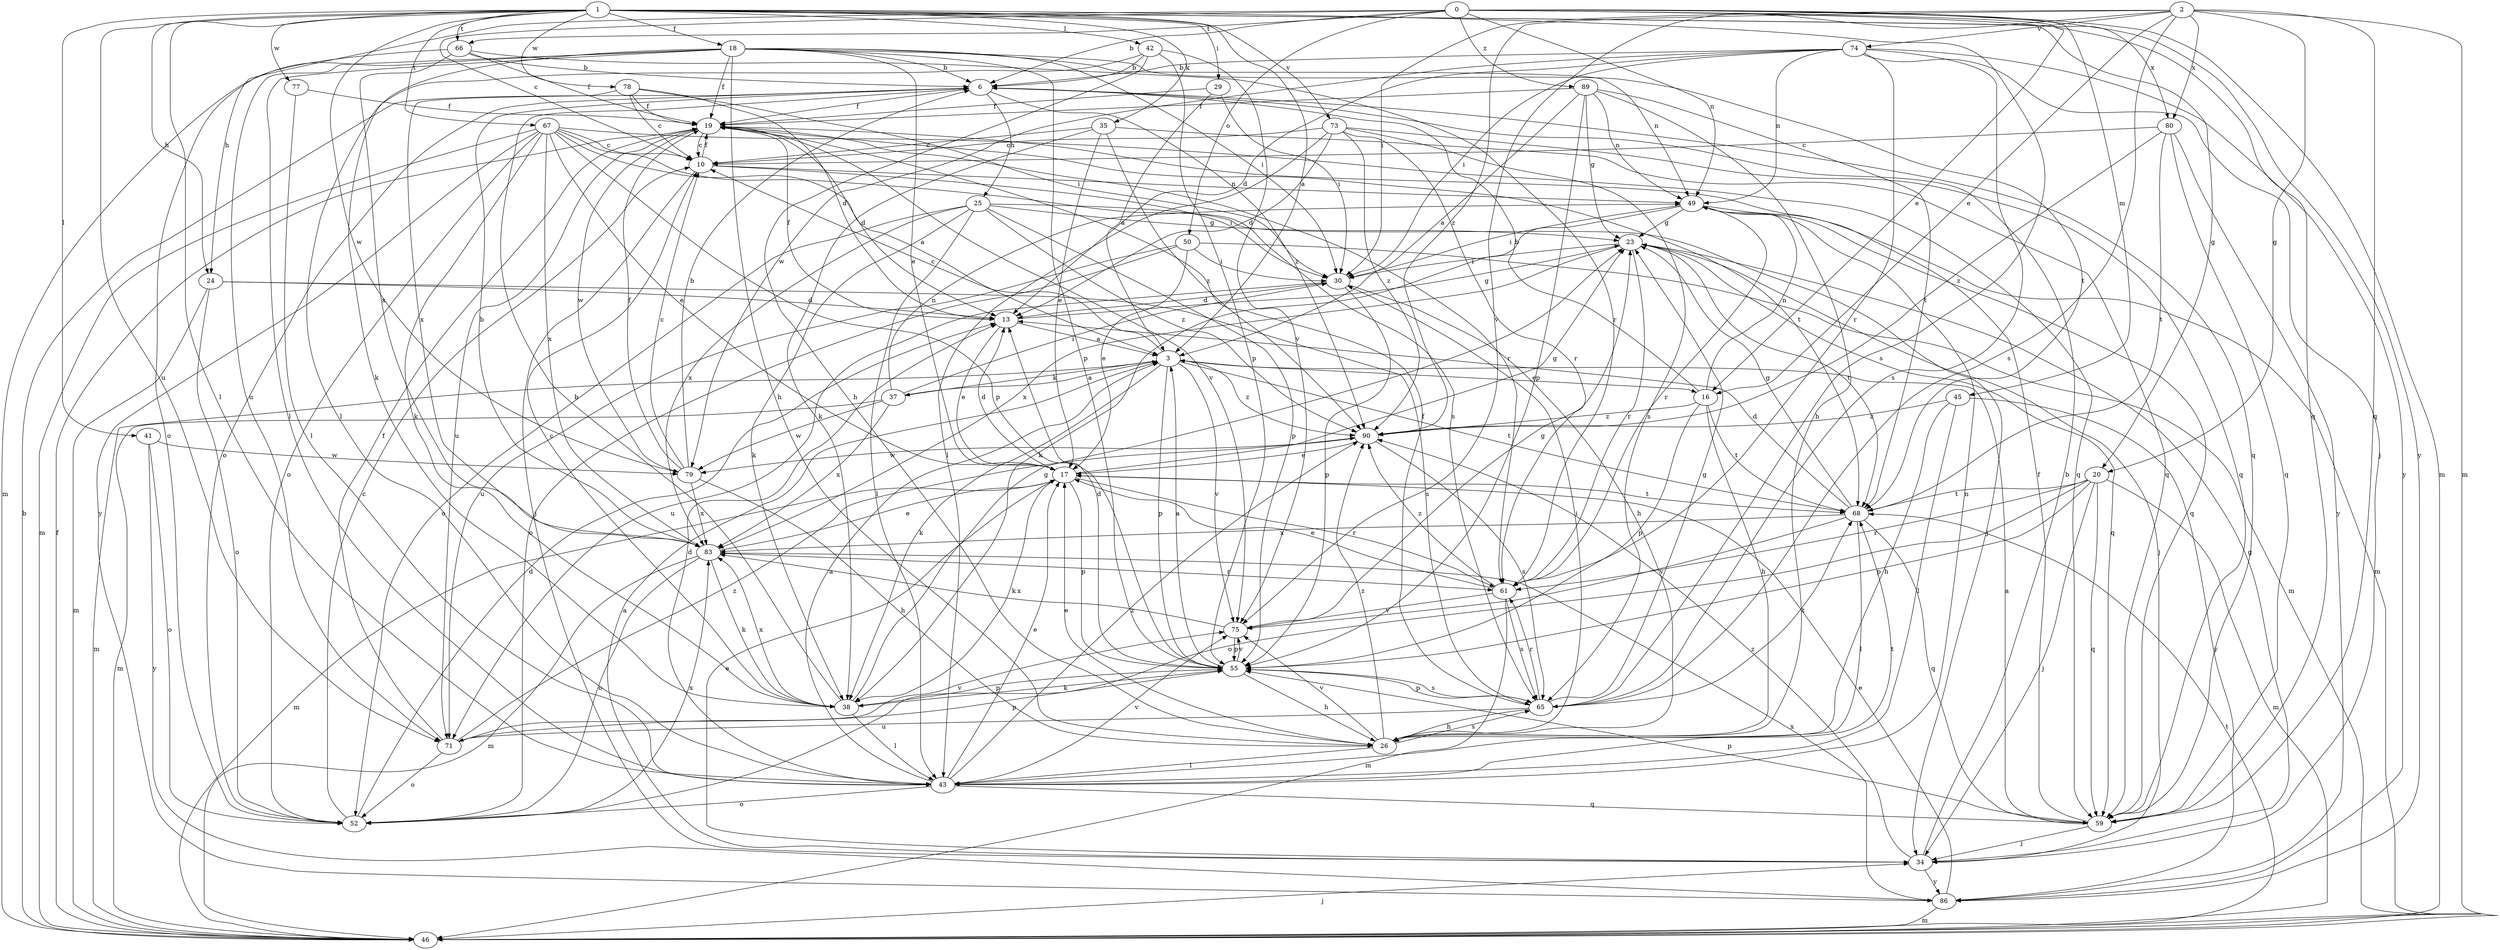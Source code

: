 strict digraph  {
0;
1;
2;
3;
6;
10;
13;
16;
17;
18;
19;
20;
23;
24;
25;
26;
29;
30;
34;
35;
37;
38;
41;
42;
43;
45;
46;
49;
50;
52;
55;
59;
61;
65;
66;
67;
68;
71;
73;
74;
75;
77;
78;
79;
80;
83;
86;
89;
90;
0 -> 6  [label=b];
0 -> 10  [label=c];
0 -> 16  [label=e];
0 -> 24  [label=h];
0 -> 45  [label=m];
0 -> 46  [label=m];
0 -> 49  [label=n];
0 -> 50  [label=o];
0 -> 66  [label=t];
0 -> 80  [label=x];
0 -> 86  [label=y];
0 -> 89  [label=z];
1 -> 3  [label=a];
1 -> 18  [label=f];
1 -> 20  [label=g];
1 -> 24  [label=h];
1 -> 29  [label=i];
1 -> 35  [label=k];
1 -> 41  [label=l];
1 -> 42  [label=l];
1 -> 43  [label=l];
1 -> 59  [label=q];
1 -> 65  [label=s];
1 -> 66  [label=t];
1 -> 67  [label=t];
1 -> 71  [label=u];
1 -> 73  [label=v];
1 -> 77  [label=w];
1 -> 78  [label=w];
1 -> 79  [label=w];
2 -> 16  [label=e];
2 -> 20  [label=g];
2 -> 30  [label=i];
2 -> 46  [label=m];
2 -> 59  [label=q];
2 -> 65  [label=s];
2 -> 74  [label=v];
2 -> 75  [label=v];
2 -> 80  [label=x];
2 -> 90  [label=z];
3 -> 10  [label=c];
3 -> 16  [label=e];
3 -> 37  [label=k];
3 -> 38  [label=k];
3 -> 46  [label=m];
3 -> 55  [label=p];
3 -> 68  [label=t];
3 -> 75  [label=v];
3 -> 90  [label=z];
6 -> 19  [label=f];
6 -> 25  [label=h];
6 -> 52  [label=o];
6 -> 59  [label=q];
6 -> 90  [label=z];
10 -> 19  [label=f];
10 -> 30  [label=i];
10 -> 34  [label=j];
10 -> 49  [label=n];
13 -> 3  [label=a];
13 -> 17  [label=e];
13 -> 19  [label=f];
13 -> 23  [label=g];
16 -> 6  [label=b];
16 -> 26  [label=h];
16 -> 49  [label=n];
16 -> 55  [label=p];
16 -> 68  [label=t];
16 -> 90  [label=z];
17 -> 13  [label=d];
17 -> 23  [label=g];
17 -> 38  [label=k];
17 -> 46  [label=m];
17 -> 55  [label=p];
17 -> 61  [label=r];
17 -> 68  [label=t];
18 -> 6  [label=b];
18 -> 17  [label=e];
18 -> 19  [label=f];
18 -> 26  [label=h];
18 -> 30  [label=i];
18 -> 38  [label=k];
18 -> 43  [label=l];
18 -> 46  [label=m];
18 -> 49  [label=n];
18 -> 55  [label=p];
18 -> 68  [label=t];
18 -> 71  [label=u];
19 -> 10  [label=c];
19 -> 13  [label=d];
19 -> 61  [label=r];
19 -> 68  [label=t];
19 -> 71  [label=u];
19 -> 75  [label=v];
19 -> 79  [label=w];
20 -> 34  [label=j];
20 -> 46  [label=m];
20 -> 52  [label=o];
20 -> 55  [label=p];
20 -> 59  [label=q];
20 -> 61  [label=r];
20 -> 68  [label=t];
23 -> 30  [label=i];
23 -> 34  [label=j];
23 -> 59  [label=q];
23 -> 61  [label=r];
23 -> 68  [label=t];
23 -> 83  [label=x];
24 -> 13  [label=d];
24 -> 46  [label=m];
24 -> 52  [label=o];
24 -> 65  [label=s];
25 -> 23  [label=g];
25 -> 34  [label=j];
25 -> 38  [label=k];
25 -> 43  [label=l];
25 -> 52  [label=o];
25 -> 55  [label=p];
25 -> 83  [label=x];
25 -> 90  [label=z];
26 -> 17  [label=e];
26 -> 30  [label=i];
26 -> 43  [label=l];
26 -> 65  [label=s];
26 -> 75  [label=v];
26 -> 90  [label=z];
29 -> 3  [label=a];
29 -> 19  [label=f];
29 -> 30  [label=i];
30 -> 13  [label=d];
30 -> 26  [label=h];
30 -> 55  [label=p];
30 -> 71  [label=u];
34 -> 3  [label=a];
34 -> 6  [label=b];
34 -> 17  [label=e];
34 -> 23  [label=g];
34 -> 86  [label=y];
34 -> 90  [label=z];
35 -> 10  [label=c];
35 -> 17  [label=e];
35 -> 38  [label=k];
35 -> 59  [label=q];
35 -> 90  [label=z];
37 -> 3  [label=a];
37 -> 30  [label=i];
37 -> 46  [label=m];
37 -> 49  [label=n];
37 -> 79  [label=w];
37 -> 83  [label=x];
38 -> 6  [label=b];
38 -> 10  [label=c];
38 -> 23  [label=g];
38 -> 43  [label=l];
38 -> 55  [label=p];
38 -> 83  [label=x];
41 -> 52  [label=o];
41 -> 79  [label=w];
41 -> 86  [label=y];
42 -> 6  [label=b];
42 -> 26  [label=h];
42 -> 43  [label=l];
42 -> 55  [label=p];
42 -> 75  [label=v];
43 -> 3  [label=a];
43 -> 13  [label=d];
43 -> 17  [label=e];
43 -> 49  [label=n];
43 -> 52  [label=o];
43 -> 59  [label=q];
43 -> 68  [label=t];
43 -> 75  [label=v];
43 -> 90  [label=z];
45 -> 26  [label=h];
45 -> 43  [label=l];
45 -> 86  [label=y];
45 -> 90  [label=z];
46 -> 6  [label=b];
46 -> 19  [label=f];
46 -> 34  [label=j];
46 -> 68  [label=t];
49 -> 23  [label=g];
49 -> 30  [label=i];
49 -> 38  [label=k];
49 -> 46  [label=m];
49 -> 59  [label=q];
49 -> 61  [label=r];
50 -> 17  [label=e];
50 -> 30  [label=i];
50 -> 46  [label=m];
50 -> 52  [label=o];
50 -> 71  [label=u];
52 -> 10  [label=c];
52 -> 13  [label=d];
52 -> 83  [label=x];
55 -> 3  [label=a];
55 -> 13  [label=d];
55 -> 26  [label=h];
55 -> 38  [label=k];
55 -> 65  [label=s];
55 -> 75  [label=v];
59 -> 3  [label=a];
59 -> 19  [label=f];
59 -> 34  [label=j];
59 -> 55  [label=p];
61 -> 17  [label=e];
61 -> 46  [label=m];
61 -> 65  [label=s];
61 -> 75  [label=v];
61 -> 90  [label=z];
65 -> 19  [label=f];
65 -> 23  [label=g];
65 -> 26  [label=h];
65 -> 55  [label=p];
65 -> 61  [label=r];
65 -> 68  [label=t];
65 -> 71  [label=u];
66 -> 6  [label=b];
66 -> 19  [label=f];
66 -> 52  [label=o];
66 -> 61  [label=r];
66 -> 83  [label=x];
67 -> 3  [label=a];
67 -> 10  [label=c];
67 -> 17  [label=e];
67 -> 38  [label=k];
67 -> 46  [label=m];
67 -> 52  [label=o];
67 -> 55  [label=p];
67 -> 59  [label=q];
67 -> 65  [label=s];
67 -> 83  [label=x];
67 -> 86  [label=y];
68 -> 13  [label=d];
68 -> 23  [label=g];
68 -> 43  [label=l];
68 -> 59  [label=q];
68 -> 75  [label=v];
68 -> 83  [label=x];
71 -> 19  [label=f];
71 -> 52  [label=o];
71 -> 55  [label=p];
71 -> 75  [label=v];
71 -> 90  [label=z];
73 -> 10  [label=c];
73 -> 13  [label=d];
73 -> 43  [label=l];
73 -> 59  [label=q];
73 -> 61  [label=r];
73 -> 65  [label=s];
73 -> 90  [label=z];
74 -> 6  [label=b];
74 -> 13  [label=d];
74 -> 30  [label=i];
74 -> 34  [label=j];
74 -> 49  [label=n];
74 -> 61  [label=r];
74 -> 65  [label=s];
74 -> 79  [label=w];
74 -> 86  [label=y];
75 -> 23  [label=g];
75 -> 55  [label=p];
75 -> 83  [label=x];
77 -> 19  [label=f];
77 -> 43  [label=l];
78 -> 10  [label=c];
78 -> 13  [label=d];
78 -> 19  [label=f];
78 -> 30  [label=i];
78 -> 83  [label=x];
79 -> 6  [label=b];
79 -> 10  [label=c];
79 -> 19  [label=f];
79 -> 26  [label=h];
79 -> 83  [label=x];
80 -> 10  [label=c];
80 -> 59  [label=q];
80 -> 68  [label=t];
80 -> 86  [label=y];
80 -> 90  [label=z];
83 -> 6  [label=b];
83 -> 17  [label=e];
83 -> 38  [label=k];
83 -> 46  [label=m];
83 -> 52  [label=o];
83 -> 61  [label=r];
86 -> 17  [label=e];
86 -> 46  [label=m];
86 -> 83  [label=x];
89 -> 3  [label=a];
89 -> 19  [label=f];
89 -> 23  [label=g];
89 -> 26  [label=h];
89 -> 49  [label=n];
89 -> 55  [label=p];
89 -> 68  [label=t];
90 -> 17  [label=e];
90 -> 65  [label=s];
90 -> 79  [label=w];
}
